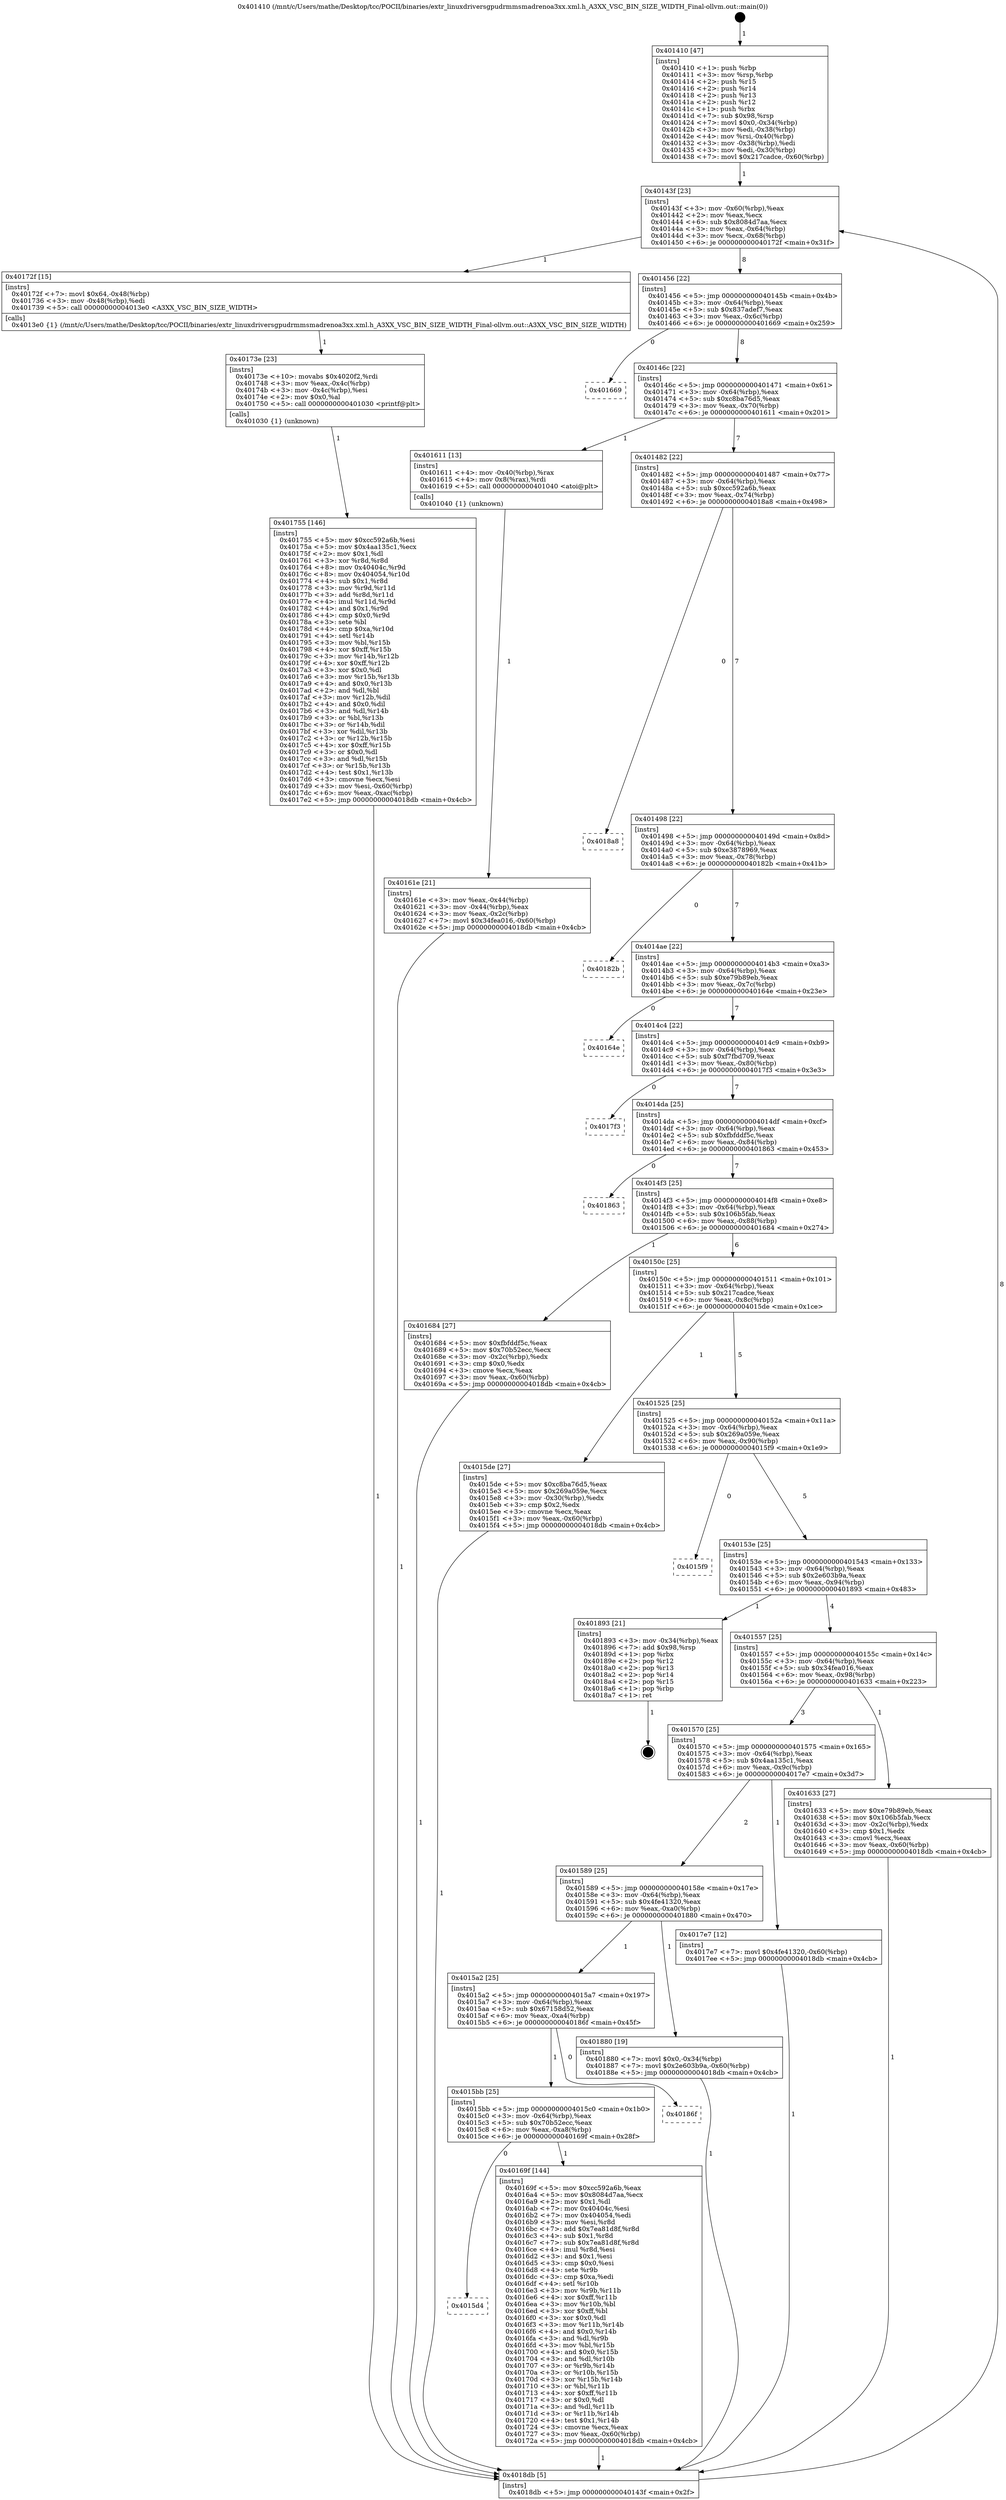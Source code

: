 digraph "0x401410" {
  label = "0x401410 (/mnt/c/Users/mathe/Desktop/tcc/POCII/binaries/extr_linuxdriversgpudrmmsmadrenoa3xx.xml.h_A3XX_VSC_BIN_SIZE_WIDTH_Final-ollvm.out::main(0))"
  labelloc = "t"
  node[shape=record]

  Entry [label="",width=0.3,height=0.3,shape=circle,fillcolor=black,style=filled]
  "0x40143f" [label="{
     0x40143f [23]\l
     | [instrs]\l
     &nbsp;&nbsp;0x40143f \<+3\>: mov -0x60(%rbp),%eax\l
     &nbsp;&nbsp;0x401442 \<+2\>: mov %eax,%ecx\l
     &nbsp;&nbsp;0x401444 \<+6\>: sub $0x8084d7aa,%ecx\l
     &nbsp;&nbsp;0x40144a \<+3\>: mov %eax,-0x64(%rbp)\l
     &nbsp;&nbsp;0x40144d \<+3\>: mov %ecx,-0x68(%rbp)\l
     &nbsp;&nbsp;0x401450 \<+6\>: je 000000000040172f \<main+0x31f\>\l
  }"]
  "0x40172f" [label="{
     0x40172f [15]\l
     | [instrs]\l
     &nbsp;&nbsp;0x40172f \<+7\>: movl $0x64,-0x48(%rbp)\l
     &nbsp;&nbsp;0x401736 \<+3\>: mov -0x48(%rbp),%edi\l
     &nbsp;&nbsp;0x401739 \<+5\>: call 00000000004013e0 \<A3XX_VSC_BIN_SIZE_WIDTH\>\l
     | [calls]\l
     &nbsp;&nbsp;0x4013e0 \{1\} (/mnt/c/Users/mathe/Desktop/tcc/POCII/binaries/extr_linuxdriversgpudrmmsmadrenoa3xx.xml.h_A3XX_VSC_BIN_SIZE_WIDTH_Final-ollvm.out::A3XX_VSC_BIN_SIZE_WIDTH)\l
  }"]
  "0x401456" [label="{
     0x401456 [22]\l
     | [instrs]\l
     &nbsp;&nbsp;0x401456 \<+5\>: jmp 000000000040145b \<main+0x4b\>\l
     &nbsp;&nbsp;0x40145b \<+3\>: mov -0x64(%rbp),%eax\l
     &nbsp;&nbsp;0x40145e \<+5\>: sub $0x837adef7,%eax\l
     &nbsp;&nbsp;0x401463 \<+3\>: mov %eax,-0x6c(%rbp)\l
     &nbsp;&nbsp;0x401466 \<+6\>: je 0000000000401669 \<main+0x259\>\l
  }"]
  Exit [label="",width=0.3,height=0.3,shape=circle,fillcolor=black,style=filled,peripheries=2]
  "0x401669" [label="{
     0x401669\l
  }", style=dashed]
  "0x40146c" [label="{
     0x40146c [22]\l
     | [instrs]\l
     &nbsp;&nbsp;0x40146c \<+5\>: jmp 0000000000401471 \<main+0x61\>\l
     &nbsp;&nbsp;0x401471 \<+3\>: mov -0x64(%rbp),%eax\l
     &nbsp;&nbsp;0x401474 \<+5\>: sub $0xc8ba76d5,%eax\l
     &nbsp;&nbsp;0x401479 \<+3\>: mov %eax,-0x70(%rbp)\l
     &nbsp;&nbsp;0x40147c \<+6\>: je 0000000000401611 \<main+0x201\>\l
  }"]
  "0x401755" [label="{
     0x401755 [146]\l
     | [instrs]\l
     &nbsp;&nbsp;0x401755 \<+5\>: mov $0xcc592a6b,%esi\l
     &nbsp;&nbsp;0x40175a \<+5\>: mov $0x4aa135c1,%ecx\l
     &nbsp;&nbsp;0x40175f \<+2\>: mov $0x1,%dl\l
     &nbsp;&nbsp;0x401761 \<+3\>: xor %r8d,%r8d\l
     &nbsp;&nbsp;0x401764 \<+8\>: mov 0x40404c,%r9d\l
     &nbsp;&nbsp;0x40176c \<+8\>: mov 0x404054,%r10d\l
     &nbsp;&nbsp;0x401774 \<+4\>: sub $0x1,%r8d\l
     &nbsp;&nbsp;0x401778 \<+3\>: mov %r9d,%r11d\l
     &nbsp;&nbsp;0x40177b \<+3\>: add %r8d,%r11d\l
     &nbsp;&nbsp;0x40177e \<+4\>: imul %r11d,%r9d\l
     &nbsp;&nbsp;0x401782 \<+4\>: and $0x1,%r9d\l
     &nbsp;&nbsp;0x401786 \<+4\>: cmp $0x0,%r9d\l
     &nbsp;&nbsp;0x40178a \<+3\>: sete %bl\l
     &nbsp;&nbsp;0x40178d \<+4\>: cmp $0xa,%r10d\l
     &nbsp;&nbsp;0x401791 \<+4\>: setl %r14b\l
     &nbsp;&nbsp;0x401795 \<+3\>: mov %bl,%r15b\l
     &nbsp;&nbsp;0x401798 \<+4\>: xor $0xff,%r15b\l
     &nbsp;&nbsp;0x40179c \<+3\>: mov %r14b,%r12b\l
     &nbsp;&nbsp;0x40179f \<+4\>: xor $0xff,%r12b\l
     &nbsp;&nbsp;0x4017a3 \<+3\>: xor $0x0,%dl\l
     &nbsp;&nbsp;0x4017a6 \<+3\>: mov %r15b,%r13b\l
     &nbsp;&nbsp;0x4017a9 \<+4\>: and $0x0,%r13b\l
     &nbsp;&nbsp;0x4017ad \<+2\>: and %dl,%bl\l
     &nbsp;&nbsp;0x4017af \<+3\>: mov %r12b,%dil\l
     &nbsp;&nbsp;0x4017b2 \<+4\>: and $0x0,%dil\l
     &nbsp;&nbsp;0x4017b6 \<+3\>: and %dl,%r14b\l
     &nbsp;&nbsp;0x4017b9 \<+3\>: or %bl,%r13b\l
     &nbsp;&nbsp;0x4017bc \<+3\>: or %r14b,%dil\l
     &nbsp;&nbsp;0x4017bf \<+3\>: xor %dil,%r13b\l
     &nbsp;&nbsp;0x4017c2 \<+3\>: or %r12b,%r15b\l
     &nbsp;&nbsp;0x4017c5 \<+4\>: xor $0xff,%r15b\l
     &nbsp;&nbsp;0x4017c9 \<+3\>: or $0x0,%dl\l
     &nbsp;&nbsp;0x4017cc \<+3\>: and %dl,%r15b\l
     &nbsp;&nbsp;0x4017cf \<+3\>: or %r15b,%r13b\l
     &nbsp;&nbsp;0x4017d2 \<+4\>: test $0x1,%r13b\l
     &nbsp;&nbsp;0x4017d6 \<+3\>: cmovne %ecx,%esi\l
     &nbsp;&nbsp;0x4017d9 \<+3\>: mov %esi,-0x60(%rbp)\l
     &nbsp;&nbsp;0x4017dc \<+6\>: mov %eax,-0xac(%rbp)\l
     &nbsp;&nbsp;0x4017e2 \<+5\>: jmp 00000000004018db \<main+0x4cb\>\l
  }"]
  "0x401611" [label="{
     0x401611 [13]\l
     | [instrs]\l
     &nbsp;&nbsp;0x401611 \<+4\>: mov -0x40(%rbp),%rax\l
     &nbsp;&nbsp;0x401615 \<+4\>: mov 0x8(%rax),%rdi\l
     &nbsp;&nbsp;0x401619 \<+5\>: call 0000000000401040 \<atoi@plt\>\l
     | [calls]\l
     &nbsp;&nbsp;0x401040 \{1\} (unknown)\l
  }"]
  "0x401482" [label="{
     0x401482 [22]\l
     | [instrs]\l
     &nbsp;&nbsp;0x401482 \<+5\>: jmp 0000000000401487 \<main+0x77\>\l
     &nbsp;&nbsp;0x401487 \<+3\>: mov -0x64(%rbp),%eax\l
     &nbsp;&nbsp;0x40148a \<+5\>: sub $0xcc592a6b,%eax\l
     &nbsp;&nbsp;0x40148f \<+3\>: mov %eax,-0x74(%rbp)\l
     &nbsp;&nbsp;0x401492 \<+6\>: je 00000000004018a8 \<main+0x498\>\l
  }"]
  "0x40173e" [label="{
     0x40173e [23]\l
     | [instrs]\l
     &nbsp;&nbsp;0x40173e \<+10\>: movabs $0x4020f2,%rdi\l
     &nbsp;&nbsp;0x401748 \<+3\>: mov %eax,-0x4c(%rbp)\l
     &nbsp;&nbsp;0x40174b \<+3\>: mov -0x4c(%rbp),%esi\l
     &nbsp;&nbsp;0x40174e \<+2\>: mov $0x0,%al\l
     &nbsp;&nbsp;0x401750 \<+5\>: call 0000000000401030 \<printf@plt\>\l
     | [calls]\l
     &nbsp;&nbsp;0x401030 \{1\} (unknown)\l
  }"]
  "0x4018a8" [label="{
     0x4018a8\l
  }", style=dashed]
  "0x401498" [label="{
     0x401498 [22]\l
     | [instrs]\l
     &nbsp;&nbsp;0x401498 \<+5\>: jmp 000000000040149d \<main+0x8d\>\l
     &nbsp;&nbsp;0x40149d \<+3\>: mov -0x64(%rbp),%eax\l
     &nbsp;&nbsp;0x4014a0 \<+5\>: sub $0xe3878969,%eax\l
     &nbsp;&nbsp;0x4014a5 \<+3\>: mov %eax,-0x78(%rbp)\l
     &nbsp;&nbsp;0x4014a8 \<+6\>: je 000000000040182b \<main+0x41b\>\l
  }"]
  "0x4015d4" [label="{
     0x4015d4\l
  }", style=dashed]
  "0x40182b" [label="{
     0x40182b\l
  }", style=dashed]
  "0x4014ae" [label="{
     0x4014ae [22]\l
     | [instrs]\l
     &nbsp;&nbsp;0x4014ae \<+5\>: jmp 00000000004014b3 \<main+0xa3\>\l
     &nbsp;&nbsp;0x4014b3 \<+3\>: mov -0x64(%rbp),%eax\l
     &nbsp;&nbsp;0x4014b6 \<+5\>: sub $0xe79b89eb,%eax\l
     &nbsp;&nbsp;0x4014bb \<+3\>: mov %eax,-0x7c(%rbp)\l
     &nbsp;&nbsp;0x4014be \<+6\>: je 000000000040164e \<main+0x23e\>\l
  }"]
  "0x40169f" [label="{
     0x40169f [144]\l
     | [instrs]\l
     &nbsp;&nbsp;0x40169f \<+5\>: mov $0xcc592a6b,%eax\l
     &nbsp;&nbsp;0x4016a4 \<+5\>: mov $0x8084d7aa,%ecx\l
     &nbsp;&nbsp;0x4016a9 \<+2\>: mov $0x1,%dl\l
     &nbsp;&nbsp;0x4016ab \<+7\>: mov 0x40404c,%esi\l
     &nbsp;&nbsp;0x4016b2 \<+7\>: mov 0x404054,%edi\l
     &nbsp;&nbsp;0x4016b9 \<+3\>: mov %esi,%r8d\l
     &nbsp;&nbsp;0x4016bc \<+7\>: add $0x7ea81d8f,%r8d\l
     &nbsp;&nbsp;0x4016c3 \<+4\>: sub $0x1,%r8d\l
     &nbsp;&nbsp;0x4016c7 \<+7\>: sub $0x7ea81d8f,%r8d\l
     &nbsp;&nbsp;0x4016ce \<+4\>: imul %r8d,%esi\l
     &nbsp;&nbsp;0x4016d2 \<+3\>: and $0x1,%esi\l
     &nbsp;&nbsp;0x4016d5 \<+3\>: cmp $0x0,%esi\l
     &nbsp;&nbsp;0x4016d8 \<+4\>: sete %r9b\l
     &nbsp;&nbsp;0x4016dc \<+3\>: cmp $0xa,%edi\l
     &nbsp;&nbsp;0x4016df \<+4\>: setl %r10b\l
     &nbsp;&nbsp;0x4016e3 \<+3\>: mov %r9b,%r11b\l
     &nbsp;&nbsp;0x4016e6 \<+4\>: xor $0xff,%r11b\l
     &nbsp;&nbsp;0x4016ea \<+3\>: mov %r10b,%bl\l
     &nbsp;&nbsp;0x4016ed \<+3\>: xor $0xff,%bl\l
     &nbsp;&nbsp;0x4016f0 \<+3\>: xor $0x0,%dl\l
     &nbsp;&nbsp;0x4016f3 \<+3\>: mov %r11b,%r14b\l
     &nbsp;&nbsp;0x4016f6 \<+4\>: and $0x0,%r14b\l
     &nbsp;&nbsp;0x4016fa \<+3\>: and %dl,%r9b\l
     &nbsp;&nbsp;0x4016fd \<+3\>: mov %bl,%r15b\l
     &nbsp;&nbsp;0x401700 \<+4\>: and $0x0,%r15b\l
     &nbsp;&nbsp;0x401704 \<+3\>: and %dl,%r10b\l
     &nbsp;&nbsp;0x401707 \<+3\>: or %r9b,%r14b\l
     &nbsp;&nbsp;0x40170a \<+3\>: or %r10b,%r15b\l
     &nbsp;&nbsp;0x40170d \<+3\>: xor %r15b,%r14b\l
     &nbsp;&nbsp;0x401710 \<+3\>: or %bl,%r11b\l
     &nbsp;&nbsp;0x401713 \<+4\>: xor $0xff,%r11b\l
     &nbsp;&nbsp;0x401717 \<+3\>: or $0x0,%dl\l
     &nbsp;&nbsp;0x40171a \<+3\>: and %dl,%r11b\l
     &nbsp;&nbsp;0x40171d \<+3\>: or %r11b,%r14b\l
     &nbsp;&nbsp;0x401720 \<+4\>: test $0x1,%r14b\l
     &nbsp;&nbsp;0x401724 \<+3\>: cmovne %ecx,%eax\l
     &nbsp;&nbsp;0x401727 \<+3\>: mov %eax,-0x60(%rbp)\l
     &nbsp;&nbsp;0x40172a \<+5\>: jmp 00000000004018db \<main+0x4cb\>\l
  }"]
  "0x40164e" [label="{
     0x40164e\l
  }", style=dashed]
  "0x4014c4" [label="{
     0x4014c4 [22]\l
     | [instrs]\l
     &nbsp;&nbsp;0x4014c4 \<+5\>: jmp 00000000004014c9 \<main+0xb9\>\l
     &nbsp;&nbsp;0x4014c9 \<+3\>: mov -0x64(%rbp),%eax\l
     &nbsp;&nbsp;0x4014cc \<+5\>: sub $0xf7fbd709,%eax\l
     &nbsp;&nbsp;0x4014d1 \<+3\>: mov %eax,-0x80(%rbp)\l
     &nbsp;&nbsp;0x4014d4 \<+6\>: je 00000000004017f3 \<main+0x3e3\>\l
  }"]
  "0x4015bb" [label="{
     0x4015bb [25]\l
     | [instrs]\l
     &nbsp;&nbsp;0x4015bb \<+5\>: jmp 00000000004015c0 \<main+0x1b0\>\l
     &nbsp;&nbsp;0x4015c0 \<+3\>: mov -0x64(%rbp),%eax\l
     &nbsp;&nbsp;0x4015c3 \<+5\>: sub $0x70b52ecc,%eax\l
     &nbsp;&nbsp;0x4015c8 \<+6\>: mov %eax,-0xa8(%rbp)\l
     &nbsp;&nbsp;0x4015ce \<+6\>: je 000000000040169f \<main+0x28f\>\l
  }"]
  "0x4017f3" [label="{
     0x4017f3\l
  }", style=dashed]
  "0x4014da" [label="{
     0x4014da [25]\l
     | [instrs]\l
     &nbsp;&nbsp;0x4014da \<+5\>: jmp 00000000004014df \<main+0xcf\>\l
     &nbsp;&nbsp;0x4014df \<+3\>: mov -0x64(%rbp),%eax\l
     &nbsp;&nbsp;0x4014e2 \<+5\>: sub $0xfbfddf5c,%eax\l
     &nbsp;&nbsp;0x4014e7 \<+6\>: mov %eax,-0x84(%rbp)\l
     &nbsp;&nbsp;0x4014ed \<+6\>: je 0000000000401863 \<main+0x453\>\l
  }"]
  "0x40186f" [label="{
     0x40186f\l
  }", style=dashed]
  "0x401863" [label="{
     0x401863\l
  }", style=dashed]
  "0x4014f3" [label="{
     0x4014f3 [25]\l
     | [instrs]\l
     &nbsp;&nbsp;0x4014f3 \<+5\>: jmp 00000000004014f8 \<main+0xe8\>\l
     &nbsp;&nbsp;0x4014f8 \<+3\>: mov -0x64(%rbp),%eax\l
     &nbsp;&nbsp;0x4014fb \<+5\>: sub $0x106b5fab,%eax\l
     &nbsp;&nbsp;0x401500 \<+6\>: mov %eax,-0x88(%rbp)\l
     &nbsp;&nbsp;0x401506 \<+6\>: je 0000000000401684 \<main+0x274\>\l
  }"]
  "0x4015a2" [label="{
     0x4015a2 [25]\l
     | [instrs]\l
     &nbsp;&nbsp;0x4015a2 \<+5\>: jmp 00000000004015a7 \<main+0x197\>\l
     &nbsp;&nbsp;0x4015a7 \<+3\>: mov -0x64(%rbp),%eax\l
     &nbsp;&nbsp;0x4015aa \<+5\>: sub $0x67158d52,%eax\l
     &nbsp;&nbsp;0x4015af \<+6\>: mov %eax,-0xa4(%rbp)\l
     &nbsp;&nbsp;0x4015b5 \<+6\>: je 000000000040186f \<main+0x45f\>\l
  }"]
  "0x401684" [label="{
     0x401684 [27]\l
     | [instrs]\l
     &nbsp;&nbsp;0x401684 \<+5\>: mov $0xfbfddf5c,%eax\l
     &nbsp;&nbsp;0x401689 \<+5\>: mov $0x70b52ecc,%ecx\l
     &nbsp;&nbsp;0x40168e \<+3\>: mov -0x2c(%rbp),%edx\l
     &nbsp;&nbsp;0x401691 \<+3\>: cmp $0x0,%edx\l
     &nbsp;&nbsp;0x401694 \<+3\>: cmove %ecx,%eax\l
     &nbsp;&nbsp;0x401697 \<+3\>: mov %eax,-0x60(%rbp)\l
     &nbsp;&nbsp;0x40169a \<+5\>: jmp 00000000004018db \<main+0x4cb\>\l
  }"]
  "0x40150c" [label="{
     0x40150c [25]\l
     | [instrs]\l
     &nbsp;&nbsp;0x40150c \<+5\>: jmp 0000000000401511 \<main+0x101\>\l
     &nbsp;&nbsp;0x401511 \<+3\>: mov -0x64(%rbp),%eax\l
     &nbsp;&nbsp;0x401514 \<+5\>: sub $0x217cadce,%eax\l
     &nbsp;&nbsp;0x401519 \<+6\>: mov %eax,-0x8c(%rbp)\l
     &nbsp;&nbsp;0x40151f \<+6\>: je 00000000004015de \<main+0x1ce\>\l
  }"]
  "0x401880" [label="{
     0x401880 [19]\l
     | [instrs]\l
     &nbsp;&nbsp;0x401880 \<+7\>: movl $0x0,-0x34(%rbp)\l
     &nbsp;&nbsp;0x401887 \<+7\>: movl $0x2e603b9a,-0x60(%rbp)\l
     &nbsp;&nbsp;0x40188e \<+5\>: jmp 00000000004018db \<main+0x4cb\>\l
  }"]
  "0x4015de" [label="{
     0x4015de [27]\l
     | [instrs]\l
     &nbsp;&nbsp;0x4015de \<+5\>: mov $0xc8ba76d5,%eax\l
     &nbsp;&nbsp;0x4015e3 \<+5\>: mov $0x269a059e,%ecx\l
     &nbsp;&nbsp;0x4015e8 \<+3\>: mov -0x30(%rbp),%edx\l
     &nbsp;&nbsp;0x4015eb \<+3\>: cmp $0x2,%edx\l
     &nbsp;&nbsp;0x4015ee \<+3\>: cmovne %ecx,%eax\l
     &nbsp;&nbsp;0x4015f1 \<+3\>: mov %eax,-0x60(%rbp)\l
     &nbsp;&nbsp;0x4015f4 \<+5\>: jmp 00000000004018db \<main+0x4cb\>\l
  }"]
  "0x401525" [label="{
     0x401525 [25]\l
     | [instrs]\l
     &nbsp;&nbsp;0x401525 \<+5\>: jmp 000000000040152a \<main+0x11a\>\l
     &nbsp;&nbsp;0x40152a \<+3\>: mov -0x64(%rbp),%eax\l
     &nbsp;&nbsp;0x40152d \<+5\>: sub $0x269a059e,%eax\l
     &nbsp;&nbsp;0x401532 \<+6\>: mov %eax,-0x90(%rbp)\l
     &nbsp;&nbsp;0x401538 \<+6\>: je 00000000004015f9 \<main+0x1e9\>\l
  }"]
  "0x4018db" [label="{
     0x4018db [5]\l
     | [instrs]\l
     &nbsp;&nbsp;0x4018db \<+5\>: jmp 000000000040143f \<main+0x2f\>\l
  }"]
  "0x401410" [label="{
     0x401410 [47]\l
     | [instrs]\l
     &nbsp;&nbsp;0x401410 \<+1\>: push %rbp\l
     &nbsp;&nbsp;0x401411 \<+3\>: mov %rsp,%rbp\l
     &nbsp;&nbsp;0x401414 \<+2\>: push %r15\l
     &nbsp;&nbsp;0x401416 \<+2\>: push %r14\l
     &nbsp;&nbsp;0x401418 \<+2\>: push %r13\l
     &nbsp;&nbsp;0x40141a \<+2\>: push %r12\l
     &nbsp;&nbsp;0x40141c \<+1\>: push %rbx\l
     &nbsp;&nbsp;0x40141d \<+7\>: sub $0x98,%rsp\l
     &nbsp;&nbsp;0x401424 \<+7\>: movl $0x0,-0x34(%rbp)\l
     &nbsp;&nbsp;0x40142b \<+3\>: mov %edi,-0x38(%rbp)\l
     &nbsp;&nbsp;0x40142e \<+4\>: mov %rsi,-0x40(%rbp)\l
     &nbsp;&nbsp;0x401432 \<+3\>: mov -0x38(%rbp),%edi\l
     &nbsp;&nbsp;0x401435 \<+3\>: mov %edi,-0x30(%rbp)\l
     &nbsp;&nbsp;0x401438 \<+7\>: movl $0x217cadce,-0x60(%rbp)\l
  }"]
  "0x40161e" [label="{
     0x40161e [21]\l
     | [instrs]\l
     &nbsp;&nbsp;0x40161e \<+3\>: mov %eax,-0x44(%rbp)\l
     &nbsp;&nbsp;0x401621 \<+3\>: mov -0x44(%rbp),%eax\l
     &nbsp;&nbsp;0x401624 \<+3\>: mov %eax,-0x2c(%rbp)\l
     &nbsp;&nbsp;0x401627 \<+7\>: movl $0x34fea016,-0x60(%rbp)\l
     &nbsp;&nbsp;0x40162e \<+5\>: jmp 00000000004018db \<main+0x4cb\>\l
  }"]
  "0x401589" [label="{
     0x401589 [25]\l
     | [instrs]\l
     &nbsp;&nbsp;0x401589 \<+5\>: jmp 000000000040158e \<main+0x17e\>\l
     &nbsp;&nbsp;0x40158e \<+3\>: mov -0x64(%rbp),%eax\l
     &nbsp;&nbsp;0x401591 \<+5\>: sub $0x4fe41320,%eax\l
     &nbsp;&nbsp;0x401596 \<+6\>: mov %eax,-0xa0(%rbp)\l
     &nbsp;&nbsp;0x40159c \<+6\>: je 0000000000401880 \<main+0x470\>\l
  }"]
  "0x4015f9" [label="{
     0x4015f9\l
  }", style=dashed]
  "0x40153e" [label="{
     0x40153e [25]\l
     | [instrs]\l
     &nbsp;&nbsp;0x40153e \<+5\>: jmp 0000000000401543 \<main+0x133\>\l
     &nbsp;&nbsp;0x401543 \<+3\>: mov -0x64(%rbp),%eax\l
     &nbsp;&nbsp;0x401546 \<+5\>: sub $0x2e603b9a,%eax\l
     &nbsp;&nbsp;0x40154b \<+6\>: mov %eax,-0x94(%rbp)\l
     &nbsp;&nbsp;0x401551 \<+6\>: je 0000000000401893 \<main+0x483\>\l
  }"]
  "0x4017e7" [label="{
     0x4017e7 [12]\l
     | [instrs]\l
     &nbsp;&nbsp;0x4017e7 \<+7\>: movl $0x4fe41320,-0x60(%rbp)\l
     &nbsp;&nbsp;0x4017ee \<+5\>: jmp 00000000004018db \<main+0x4cb\>\l
  }"]
  "0x401893" [label="{
     0x401893 [21]\l
     | [instrs]\l
     &nbsp;&nbsp;0x401893 \<+3\>: mov -0x34(%rbp),%eax\l
     &nbsp;&nbsp;0x401896 \<+7\>: add $0x98,%rsp\l
     &nbsp;&nbsp;0x40189d \<+1\>: pop %rbx\l
     &nbsp;&nbsp;0x40189e \<+2\>: pop %r12\l
     &nbsp;&nbsp;0x4018a0 \<+2\>: pop %r13\l
     &nbsp;&nbsp;0x4018a2 \<+2\>: pop %r14\l
     &nbsp;&nbsp;0x4018a4 \<+2\>: pop %r15\l
     &nbsp;&nbsp;0x4018a6 \<+1\>: pop %rbp\l
     &nbsp;&nbsp;0x4018a7 \<+1\>: ret\l
  }"]
  "0x401557" [label="{
     0x401557 [25]\l
     | [instrs]\l
     &nbsp;&nbsp;0x401557 \<+5\>: jmp 000000000040155c \<main+0x14c\>\l
     &nbsp;&nbsp;0x40155c \<+3\>: mov -0x64(%rbp),%eax\l
     &nbsp;&nbsp;0x40155f \<+5\>: sub $0x34fea016,%eax\l
     &nbsp;&nbsp;0x401564 \<+6\>: mov %eax,-0x98(%rbp)\l
     &nbsp;&nbsp;0x40156a \<+6\>: je 0000000000401633 \<main+0x223\>\l
  }"]
  "0x401570" [label="{
     0x401570 [25]\l
     | [instrs]\l
     &nbsp;&nbsp;0x401570 \<+5\>: jmp 0000000000401575 \<main+0x165\>\l
     &nbsp;&nbsp;0x401575 \<+3\>: mov -0x64(%rbp),%eax\l
     &nbsp;&nbsp;0x401578 \<+5\>: sub $0x4aa135c1,%eax\l
     &nbsp;&nbsp;0x40157d \<+6\>: mov %eax,-0x9c(%rbp)\l
     &nbsp;&nbsp;0x401583 \<+6\>: je 00000000004017e7 \<main+0x3d7\>\l
  }"]
  "0x401633" [label="{
     0x401633 [27]\l
     | [instrs]\l
     &nbsp;&nbsp;0x401633 \<+5\>: mov $0xe79b89eb,%eax\l
     &nbsp;&nbsp;0x401638 \<+5\>: mov $0x106b5fab,%ecx\l
     &nbsp;&nbsp;0x40163d \<+3\>: mov -0x2c(%rbp),%edx\l
     &nbsp;&nbsp;0x401640 \<+3\>: cmp $0x1,%edx\l
     &nbsp;&nbsp;0x401643 \<+3\>: cmovl %ecx,%eax\l
     &nbsp;&nbsp;0x401646 \<+3\>: mov %eax,-0x60(%rbp)\l
     &nbsp;&nbsp;0x401649 \<+5\>: jmp 00000000004018db \<main+0x4cb\>\l
  }"]
  Entry -> "0x401410" [label=" 1"]
  "0x40143f" -> "0x40172f" [label=" 1"]
  "0x40143f" -> "0x401456" [label=" 8"]
  "0x401893" -> Exit [label=" 1"]
  "0x401456" -> "0x401669" [label=" 0"]
  "0x401456" -> "0x40146c" [label=" 8"]
  "0x401880" -> "0x4018db" [label=" 1"]
  "0x40146c" -> "0x401611" [label=" 1"]
  "0x40146c" -> "0x401482" [label=" 7"]
  "0x4017e7" -> "0x4018db" [label=" 1"]
  "0x401482" -> "0x4018a8" [label=" 0"]
  "0x401482" -> "0x401498" [label=" 7"]
  "0x401755" -> "0x4018db" [label=" 1"]
  "0x401498" -> "0x40182b" [label=" 0"]
  "0x401498" -> "0x4014ae" [label=" 7"]
  "0x40173e" -> "0x401755" [label=" 1"]
  "0x4014ae" -> "0x40164e" [label=" 0"]
  "0x4014ae" -> "0x4014c4" [label=" 7"]
  "0x40172f" -> "0x40173e" [label=" 1"]
  "0x4014c4" -> "0x4017f3" [label=" 0"]
  "0x4014c4" -> "0x4014da" [label=" 7"]
  "0x4015bb" -> "0x4015d4" [label=" 0"]
  "0x4014da" -> "0x401863" [label=" 0"]
  "0x4014da" -> "0x4014f3" [label=" 7"]
  "0x4015bb" -> "0x40169f" [label=" 1"]
  "0x4014f3" -> "0x401684" [label=" 1"]
  "0x4014f3" -> "0x40150c" [label=" 6"]
  "0x4015a2" -> "0x4015bb" [label=" 1"]
  "0x40150c" -> "0x4015de" [label=" 1"]
  "0x40150c" -> "0x401525" [label=" 5"]
  "0x4015de" -> "0x4018db" [label=" 1"]
  "0x401410" -> "0x40143f" [label=" 1"]
  "0x4018db" -> "0x40143f" [label=" 8"]
  "0x401611" -> "0x40161e" [label=" 1"]
  "0x40161e" -> "0x4018db" [label=" 1"]
  "0x4015a2" -> "0x40186f" [label=" 0"]
  "0x401525" -> "0x4015f9" [label=" 0"]
  "0x401525" -> "0x40153e" [label=" 5"]
  "0x401589" -> "0x4015a2" [label=" 1"]
  "0x40153e" -> "0x401893" [label=" 1"]
  "0x40153e" -> "0x401557" [label=" 4"]
  "0x401589" -> "0x401880" [label=" 1"]
  "0x401557" -> "0x401633" [label=" 1"]
  "0x401557" -> "0x401570" [label=" 3"]
  "0x401633" -> "0x4018db" [label=" 1"]
  "0x401684" -> "0x4018db" [label=" 1"]
  "0x40169f" -> "0x4018db" [label=" 1"]
  "0x401570" -> "0x4017e7" [label=" 1"]
  "0x401570" -> "0x401589" [label=" 2"]
}
